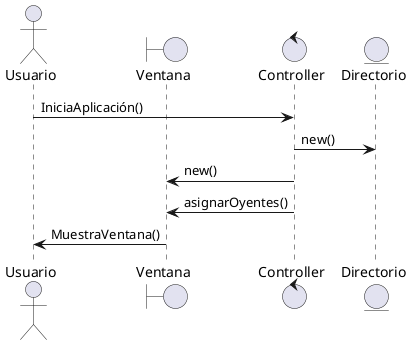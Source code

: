 @startuml
actor Usuario
boundary Ventana
control Controller
entity Directorio

Usuario -> Controller : IniciaAplicación()
Controller -> Directorio : new()
Controller -> Ventana : new()
Controller -> Ventana : asignarOyentes()
Ventana -> Usuario : MuestraVentana()

@enduml